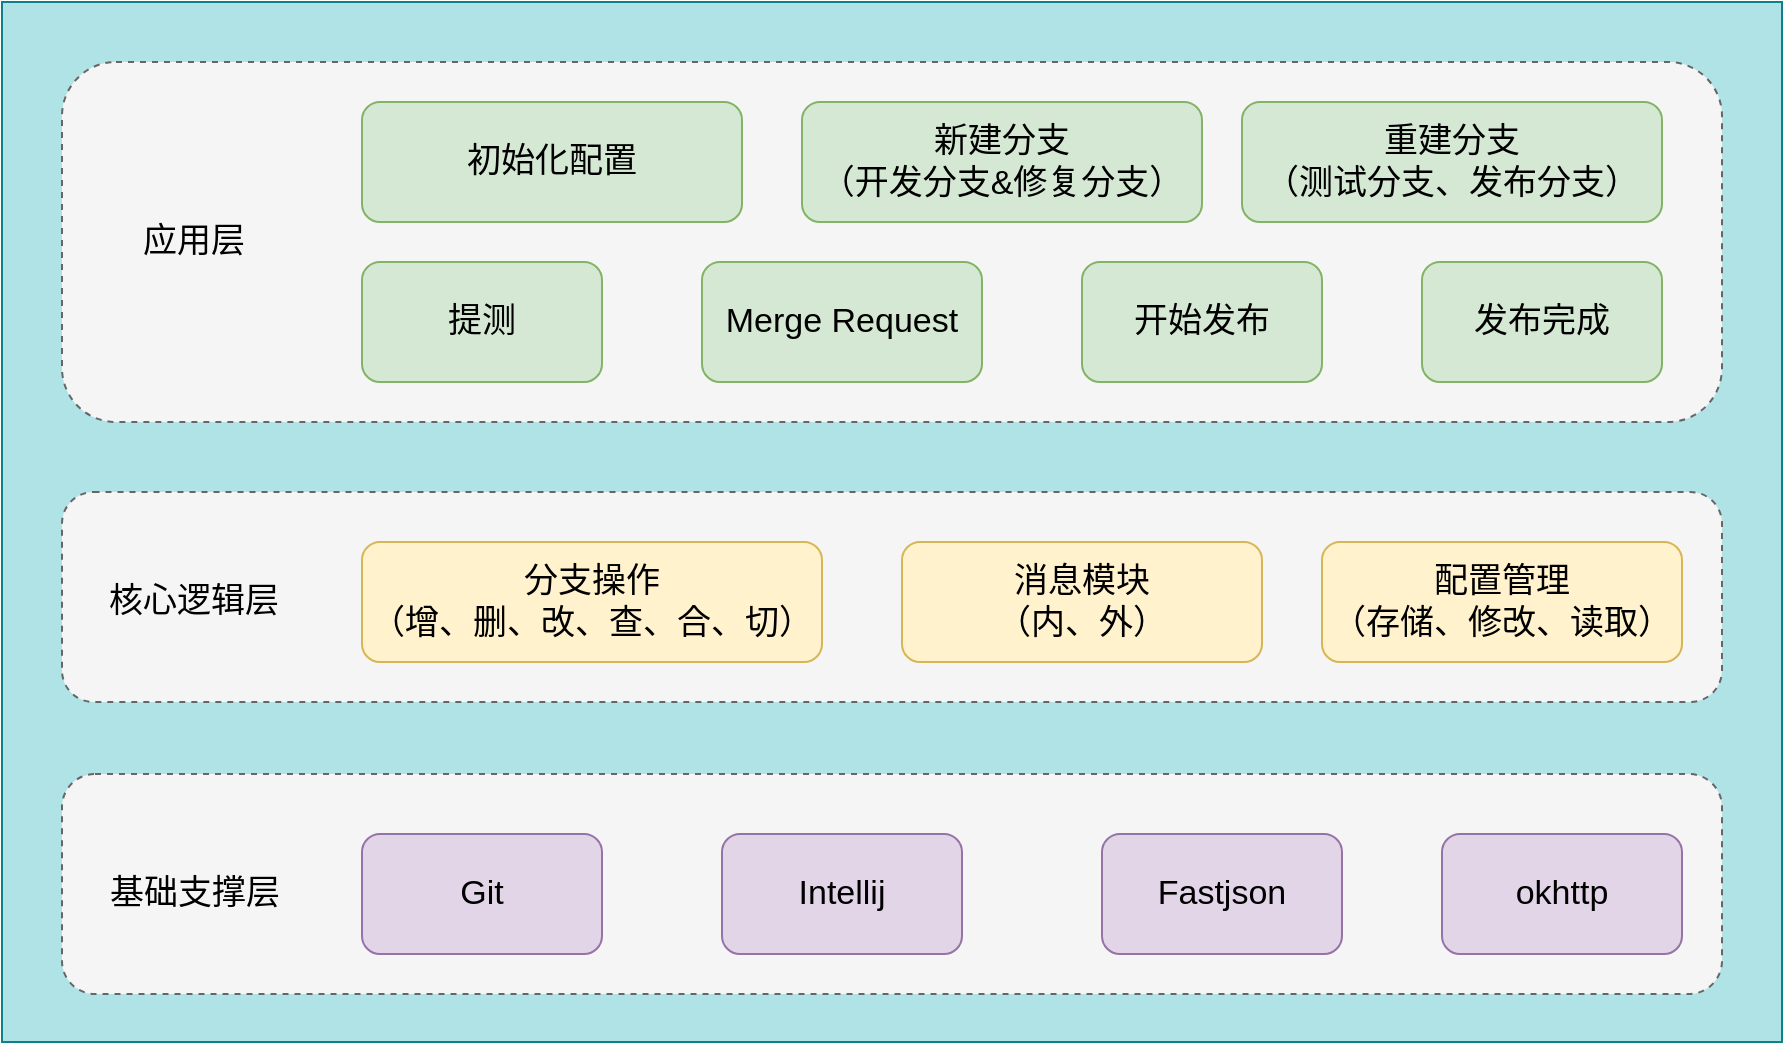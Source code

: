 <mxfile version="20.3.0" type="device"><diagram id="zczyatgpJkXY0zNzblOy" name="第 1 页"><mxGraphModel dx="1827" dy="1031" grid="1" gridSize="10" guides="1" tooltips="1" connect="1" arrows="1" fold="1" page="1" pageScale="1" pageWidth="827" pageHeight="1169" math="0" shadow="0"><root><mxCell id="0"/><mxCell id="1" parent="0"/><mxCell id="DU_hQyZ_k8zy2S7WJqNv-24" value="" style="rounded=0;whiteSpace=wrap;html=1;fontSize=17;fillColor=#b0e3e6;strokeColor=#0e8088;" vertex="1" parent="1"><mxGeometry x="370" y="250" width="890" height="520" as="geometry"/></mxCell><mxCell id="DU_hQyZ_k8zy2S7WJqNv-23" value="" style="rounded=1;whiteSpace=wrap;html=1;dashed=1;fillColor=#f5f5f5;strokeColor=#666666;fontSize=17;fontColor=#333333;" vertex="1" parent="1"><mxGeometry x="400" y="636" width="830" height="110" as="geometry"/></mxCell><mxCell id="DU_hQyZ_k8zy2S7WJqNv-22" value="" style="rounded=1;whiteSpace=wrap;html=1;dashed=1;fillColor=#f5f5f5;strokeColor=#666666;fontSize=17;fontColor=#333333;" vertex="1" parent="1"><mxGeometry x="400" y="495" width="830" height="105" as="geometry"/></mxCell><mxCell id="DU_hQyZ_k8zy2S7WJqNv-20" value="" style="rounded=1;whiteSpace=wrap;html=1;dashed=1;fillColor=#f5f5f5;strokeColor=#666666;fontSize=17;fontColor=#333333;" vertex="1" parent="1"><mxGeometry x="400" y="280" width="830" height="180" as="geometry"/></mxCell><mxCell id="DU_hQyZ_k8zy2S7WJqNv-1" value="Git" style="rounded=1;whiteSpace=wrap;html=1;fillColor=#e1d5e7;strokeColor=#9673a6;fontSize=17;" vertex="1" parent="1"><mxGeometry x="550" y="666" width="120" height="60" as="geometry"/></mxCell><mxCell id="DU_hQyZ_k8zy2S7WJqNv-5" value="分支操作&lt;br style=&quot;font-size: 17px;&quot;&gt;（增、删、改、查、合、切）" style="rounded=1;whiteSpace=wrap;html=1;fillColor=#fff2cc;strokeColor=#d6b656;fontSize=17;" vertex="1" parent="1"><mxGeometry x="550" y="520" width="230" height="60" as="geometry"/></mxCell><mxCell id="DU_hQyZ_k8zy2S7WJqNv-9" value="初始化配置" style="rounded=1;whiteSpace=wrap;html=1;fillColor=#d5e8d4;strokeColor=#82b366;fontSize=17;" vertex="1" parent="1"><mxGeometry x="550" y="300" width="190" height="60" as="geometry"/></mxCell><mxCell id="DU_hQyZ_k8zy2S7WJqNv-10" value="新建分支&lt;br style=&quot;font-size: 17px;&quot;&gt;（开发分支&amp;amp;修复分支）" style="rounded=1;whiteSpace=wrap;html=1;fillColor=#d5e8d4;strokeColor=#82b366;fontSize=17;" vertex="1" parent="1"><mxGeometry x="770" y="300" width="200" height="60" as="geometry"/></mxCell><mxCell id="DU_hQyZ_k8zy2S7WJqNv-11" value="提测" style="rounded=1;whiteSpace=wrap;html=1;fillColor=#d5e8d4;strokeColor=#82b366;fontSize=17;" vertex="1" parent="1"><mxGeometry x="550" y="380" width="120" height="60" as="geometry"/></mxCell><mxCell id="DU_hQyZ_k8zy2S7WJqNv-12" value="开始发布" style="rounded=1;whiteSpace=wrap;html=1;fillColor=#d5e8d4;strokeColor=#82b366;fontSize=17;" vertex="1" parent="1"><mxGeometry x="910" y="380" width="120" height="60" as="geometry"/></mxCell><mxCell id="DU_hQyZ_k8zy2S7WJqNv-13" value="发布完成" style="rounded=1;whiteSpace=wrap;html=1;fillColor=#d5e8d4;strokeColor=#82b366;fontSize=17;" vertex="1" parent="1"><mxGeometry x="1080" y="380" width="120" height="60" as="geometry"/></mxCell><mxCell id="DU_hQyZ_k8zy2S7WJqNv-14" value="重建分支&lt;br style=&quot;font-size: 17px;&quot;&gt;（测试分支、发布分支）" style="rounded=1;whiteSpace=wrap;html=1;fillColor=#d5e8d4;strokeColor=#82b366;fontSize=17;" vertex="1" parent="1"><mxGeometry x="990" y="300" width="210" height="60" as="geometry"/></mxCell><mxCell id="DU_hQyZ_k8zy2S7WJqNv-15" value="Merge Request" style="rounded=1;whiteSpace=wrap;html=1;fillColor=#d5e8d4;strokeColor=#82b366;fontSize=17;" vertex="1" parent="1"><mxGeometry x="720" y="380" width="140" height="60" as="geometry"/></mxCell><mxCell id="DU_hQyZ_k8zy2S7WJqNv-16" value="消息模块&lt;br style=&quot;font-size: 17px;&quot;&gt;（内、外）" style="rounded=1;whiteSpace=wrap;html=1;fillColor=#fff2cc;strokeColor=#d6b656;fontSize=17;" vertex="1" parent="1"><mxGeometry x="820" y="520" width="180" height="60" as="geometry"/></mxCell><mxCell id="DU_hQyZ_k8zy2S7WJqNv-17" value="核心逻辑层" style="text;html=1;strokeColor=none;fillColor=none;align=center;verticalAlign=middle;whiteSpace=wrap;rounded=0;fontSize=17;" vertex="1" parent="1"><mxGeometry x="421" y="535" width="90" height="30" as="geometry"/></mxCell><mxCell id="DU_hQyZ_k8zy2S7WJqNv-18" value="基础支撑层" style="text;html=1;align=center;verticalAlign=middle;resizable=0;points=[];autosize=1;strokeColor=none;fillColor=none;fontSize=17;" vertex="1" parent="1"><mxGeometry x="411" y="681" width="110" height="30" as="geometry"/></mxCell><mxCell id="DU_hQyZ_k8zy2S7WJqNv-19" value="应用层" style="text;html=1;strokeColor=none;fillColor=none;align=center;verticalAlign=middle;whiteSpace=wrap;rounded=0;fontSize=17;" vertex="1" parent="1"><mxGeometry x="431" y="355" width="70" height="30" as="geometry"/></mxCell><mxCell id="DU_hQyZ_k8zy2S7WJqNv-25" value="配置管理&lt;br style=&quot;font-size: 17px;&quot;&gt;（存储、修改、读取）" style="rounded=1;whiteSpace=wrap;html=1;fillColor=#fff2cc;strokeColor=#d6b656;fontSize=17;" vertex="1" parent="1"><mxGeometry x="1030" y="520" width="180" height="60" as="geometry"/></mxCell><mxCell id="DU_hQyZ_k8zy2S7WJqNv-26" value="Intellij" style="rounded=1;whiteSpace=wrap;html=1;fillColor=#e1d5e7;strokeColor=#9673a6;fontSize=17;" vertex="1" parent="1"><mxGeometry x="730" y="666" width="120" height="60" as="geometry"/></mxCell><mxCell id="DU_hQyZ_k8zy2S7WJqNv-27" value="Fastjson" style="rounded=1;whiteSpace=wrap;html=1;fillColor=#e1d5e7;strokeColor=#9673a6;fontSize=17;" vertex="1" parent="1"><mxGeometry x="920" y="666" width="120" height="60" as="geometry"/></mxCell><mxCell id="DU_hQyZ_k8zy2S7WJqNv-28" value="okhttp" style="rounded=1;whiteSpace=wrap;html=1;fillColor=#e1d5e7;strokeColor=#9673a6;fontSize=17;" vertex="1" parent="1"><mxGeometry x="1090" y="666" width="120" height="60" as="geometry"/></mxCell></root></mxGraphModel></diagram></mxfile>